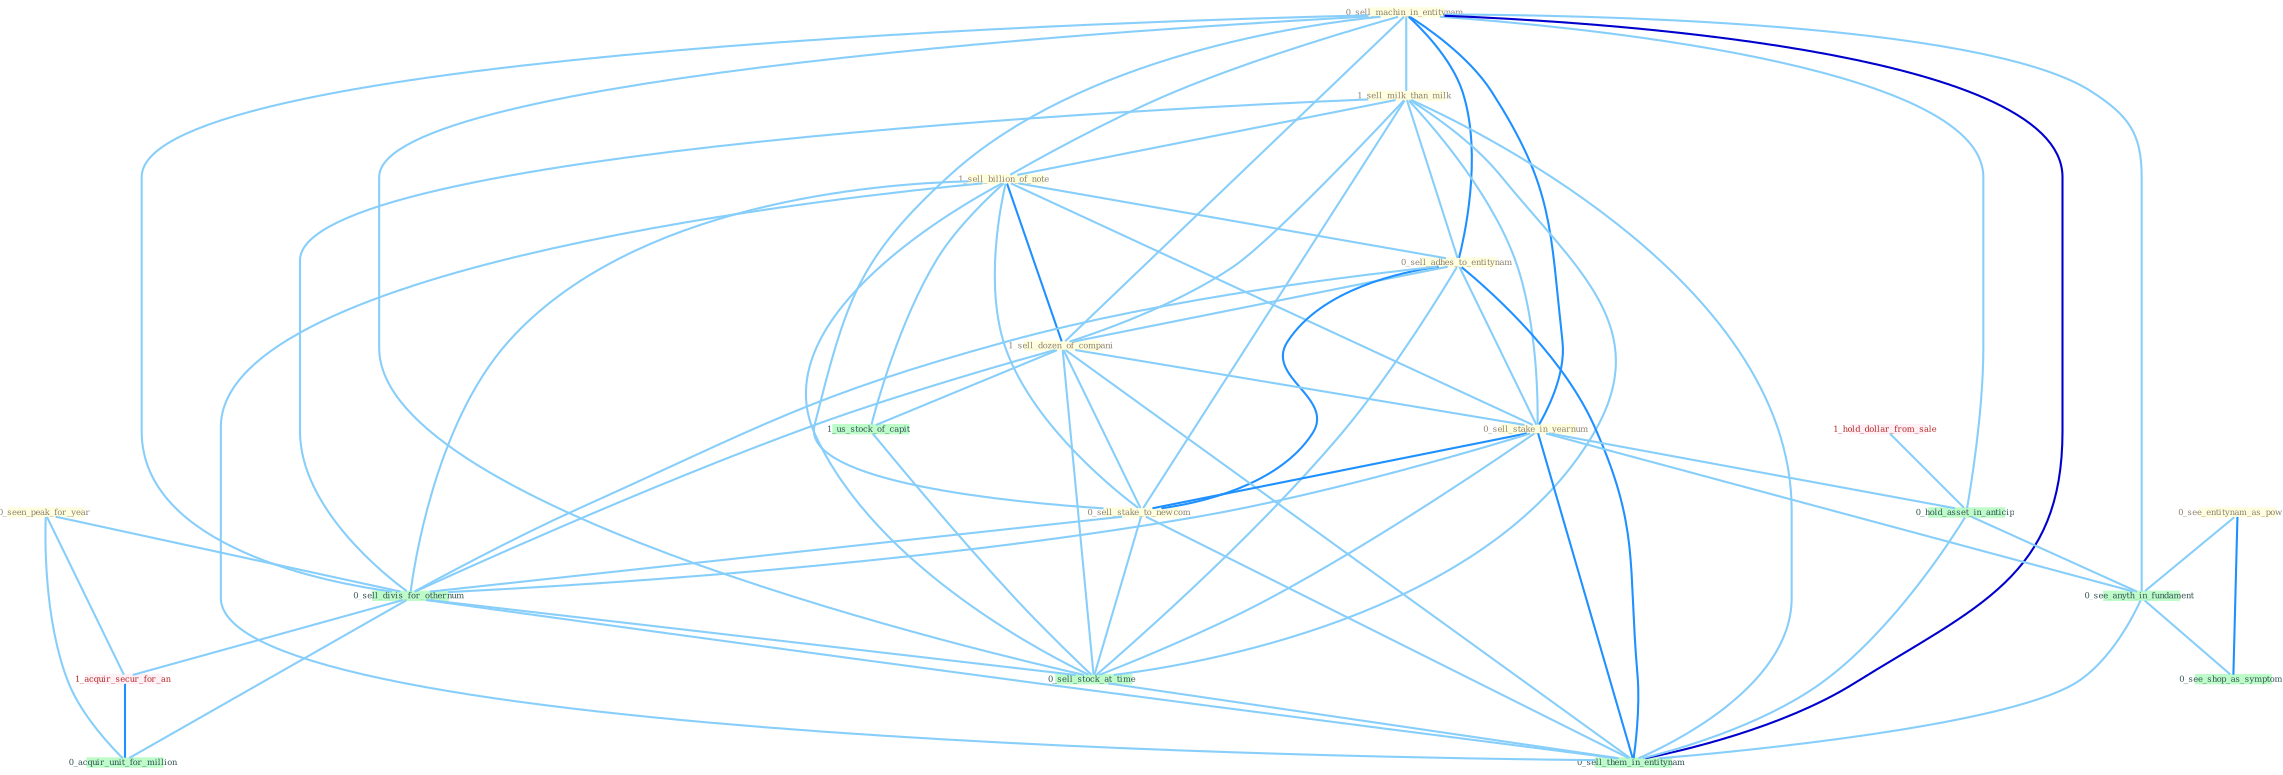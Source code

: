 Graph G{ 
    node
    [shape=polygon,style=filled,width=.5,height=.06,color="#BDFCC9",fixedsize=true,fontsize=4,
    fontcolor="#2f4f4f"];
    {node
    [color="#ffffe0", fontcolor="#8b7d6b"] "0_sell_machin_in_entitynam " "1_sell_milk_than_milk " "1_sell_billion_of_note " "0_see_entitynam_as_power " "0_sell_adhes_to_entitynam " "1_sell_dozen_of_compani " "0_sell_stake_in_yearnum " "0_seen_peak_for_year " "0_sell_stake_to_newcom "}
{node [color="#fff0f5", fontcolor="#b22222"] "1_acquir_secur_for_an " "1_hold_dollar_from_sale "}
edge [color="#B0E2FF"];

	"0_sell_machin_in_entitynam " -- "1_sell_milk_than_milk " [w="1", color="#87cefa" ];
	"0_sell_machin_in_entitynam " -- "1_sell_billion_of_note " [w="1", color="#87cefa" ];
	"0_sell_machin_in_entitynam " -- "0_sell_adhes_to_entitynam " [w="2", color="#1e90ff" , len=0.8];
	"0_sell_machin_in_entitynam " -- "1_sell_dozen_of_compani " [w="1", color="#87cefa" ];
	"0_sell_machin_in_entitynam " -- "0_sell_stake_in_yearnum " [w="2", color="#1e90ff" , len=0.8];
	"0_sell_machin_in_entitynam " -- "0_sell_stake_to_newcom " [w="1", color="#87cefa" ];
	"0_sell_machin_in_entitynam " -- "0_sell_divis_for_othernum " [w="1", color="#87cefa" ];
	"0_sell_machin_in_entitynam " -- "0_hold_asset_in_anticip " [w="1", color="#87cefa" ];
	"0_sell_machin_in_entitynam " -- "0_sell_stock_at_time " [w="1", color="#87cefa" ];
	"0_sell_machin_in_entitynam " -- "0_see_anyth_in_fundament " [w="1", color="#87cefa" ];
	"0_sell_machin_in_entitynam " -- "0_sell_them_in_entitynam " [w="3", color="#0000cd" , len=0.6];
	"1_sell_milk_than_milk " -- "1_sell_billion_of_note " [w="1", color="#87cefa" ];
	"1_sell_milk_than_milk " -- "0_sell_adhes_to_entitynam " [w="1", color="#87cefa" ];
	"1_sell_milk_than_milk " -- "1_sell_dozen_of_compani " [w="1", color="#87cefa" ];
	"1_sell_milk_than_milk " -- "0_sell_stake_in_yearnum " [w="1", color="#87cefa" ];
	"1_sell_milk_than_milk " -- "0_sell_stake_to_newcom " [w="1", color="#87cefa" ];
	"1_sell_milk_than_milk " -- "0_sell_divis_for_othernum " [w="1", color="#87cefa" ];
	"1_sell_milk_than_milk " -- "0_sell_stock_at_time " [w="1", color="#87cefa" ];
	"1_sell_milk_than_milk " -- "0_sell_them_in_entitynam " [w="1", color="#87cefa" ];
	"1_sell_billion_of_note " -- "0_sell_adhes_to_entitynam " [w="1", color="#87cefa" ];
	"1_sell_billion_of_note " -- "1_sell_dozen_of_compani " [w="2", color="#1e90ff" , len=0.8];
	"1_sell_billion_of_note " -- "0_sell_stake_in_yearnum " [w="1", color="#87cefa" ];
	"1_sell_billion_of_note " -- "0_sell_stake_to_newcom " [w="1", color="#87cefa" ];
	"1_sell_billion_of_note " -- "0_sell_divis_for_othernum " [w="1", color="#87cefa" ];
	"1_sell_billion_of_note " -- "1_us_stock_of_capit " [w="1", color="#87cefa" ];
	"1_sell_billion_of_note " -- "0_sell_stock_at_time " [w="1", color="#87cefa" ];
	"1_sell_billion_of_note " -- "0_sell_them_in_entitynam " [w="1", color="#87cefa" ];
	"0_see_entitynam_as_power " -- "0_see_anyth_in_fundament " [w="1", color="#87cefa" ];
	"0_see_entitynam_as_power " -- "0_see_shop_as_symptom " [w="2", color="#1e90ff" , len=0.8];
	"0_sell_adhes_to_entitynam " -- "1_sell_dozen_of_compani " [w="1", color="#87cefa" ];
	"0_sell_adhes_to_entitynam " -- "0_sell_stake_in_yearnum " [w="1", color="#87cefa" ];
	"0_sell_adhes_to_entitynam " -- "0_sell_stake_to_newcom " [w="2", color="#1e90ff" , len=0.8];
	"0_sell_adhes_to_entitynam " -- "0_sell_divis_for_othernum " [w="1", color="#87cefa" ];
	"0_sell_adhes_to_entitynam " -- "0_sell_stock_at_time " [w="1", color="#87cefa" ];
	"0_sell_adhes_to_entitynam " -- "0_sell_them_in_entitynam " [w="2", color="#1e90ff" , len=0.8];
	"1_sell_dozen_of_compani " -- "0_sell_stake_in_yearnum " [w="1", color="#87cefa" ];
	"1_sell_dozen_of_compani " -- "0_sell_stake_to_newcom " [w="1", color="#87cefa" ];
	"1_sell_dozen_of_compani " -- "0_sell_divis_for_othernum " [w="1", color="#87cefa" ];
	"1_sell_dozen_of_compani " -- "1_us_stock_of_capit " [w="1", color="#87cefa" ];
	"1_sell_dozen_of_compani " -- "0_sell_stock_at_time " [w="1", color="#87cefa" ];
	"1_sell_dozen_of_compani " -- "0_sell_them_in_entitynam " [w="1", color="#87cefa" ];
	"0_sell_stake_in_yearnum " -- "0_sell_stake_to_newcom " [w="2", color="#1e90ff" , len=0.8];
	"0_sell_stake_in_yearnum " -- "0_sell_divis_for_othernum " [w="1", color="#87cefa" ];
	"0_sell_stake_in_yearnum " -- "0_hold_asset_in_anticip " [w="1", color="#87cefa" ];
	"0_sell_stake_in_yearnum " -- "0_sell_stock_at_time " [w="1", color="#87cefa" ];
	"0_sell_stake_in_yearnum " -- "0_see_anyth_in_fundament " [w="1", color="#87cefa" ];
	"0_sell_stake_in_yearnum " -- "0_sell_them_in_entitynam " [w="2", color="#1e90ff" , len=0.8];
	"0_seen_peak_for_year " -- "0_sell_divis_for_othernum " [w="1", color="#87cefa" ];
	"0_seen_peak_for_year " -- "1_acquir_secur_for_an " [w="1", color="#87cefa" ];
	"0_seen_peak_for_year " -- "0_acquir_unit_for_million " [w="1", color="#87cefa" ];
	"0_sell_stake_to_newcom " -- "0_sell_divis_for_othernum " [w="1", color="#87cefa" ];
	"0_sell_stake_to_newcom " -- "0_sell_stock_at_time " [w="1", color="#87cefa" ];
	"0_sell_stake_to_newcom " -- "0_sell_them_in_entitynam " [w="1", color="#87cefa" ];
	"0_sell_divis_for_othernum " -- "1_acquir_secur_for_an " [w="1", color="#87cefa" ];
	"0_sell_divis_for_othernum " -- "0_sell_stock_at_time " [w="1", color="#87cefa" ];
	"0_sell_divis_for_othernum " -- "0_acquir_unit_for_million " [w="1", color="#87cefa" ];
	"0_sell_divis_for_othernum " -- "0_sell_them_in_entitynam " [w="1", color="#87cefa" ];
	"1_acquir_secur_for_an " -- "0_acquir_unit_for_million " [w="2", color="#1e90ff" , len=0.8];
	"1_us_stock_of_capit " -- "0_sell_stock_at_time " [w="1", color="#87cefa" ];
	"1_hold_dollar_from_sale " -- "0_hold_asset_in_anticip " [w="1", color="#87cefa" ];
	"0_hold_asset_in_anticip " -- "0_see_anyth_in_fundament " [w="1", color="#87cefa" ];
	"0_hold_asset_in_anticip " -- "0_sell_them_in_entitynam " [w="1", color="#87cefa" ];
	"0_sell_stock_at_time " -- "0_sell_them_in_entitynam " [w="1", color="#87cefa" ];
	"0_see_anyth_in_fundament " -- "0_see_shop_as_symptom " [w="1", color="#87cefa" ];
	"0_see_anyth_in_fundament " -- "0_sell_them_in_entitynam " [w="1", color="#87cefa" ];
}